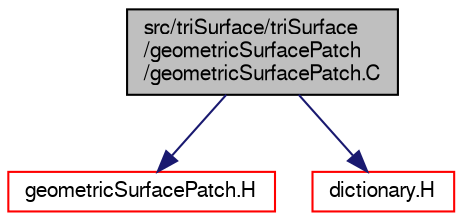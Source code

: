 digraph "src/triSurface/triSurface/geometricSurfacePatch/geometricSurfacePatch.C"
{
  bgcolor="transparent";
  edge [fontname="FreeSans",fontsize="10",labelfontname="FreeSans",labelfontsize="10"];
  node [fontname="FreeSans",fontsize="10",shape=record];
  Node0 [label="src/triSurface/triSurface\l/geometricSurfacePatch\l/geometricSurfacePatch.C",height=0.2,width=0.4,color="black", fillcolor="grey75", style="filled", fontcolor="black"];
  Node0 -> Node1 [color="midnightblue",fontsize="10",style="solid",fontname="FreeSans"];
  Node1 [label="geometricSurfacePatch.H",height=0.2,width=0.4,color="red",URL="$a16943.html"];
  Node0 -> Node45 [color="midnightblue",fontsize="10",style="solid",fontname="FreeSans"];
  Node45 [label="dictionary.H",height=0.2,width=0.4,color="red",URL="$a08804.html"];
}
